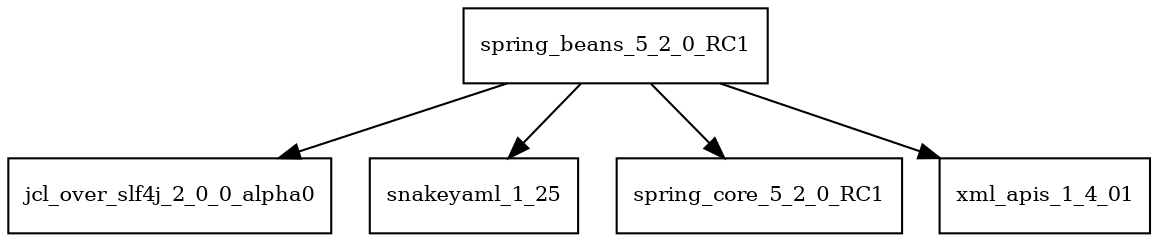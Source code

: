 digraph spring_beans_5_2_0_RC1_dependencies {
  node [shape = box, fontsize=10.0];
  spring_beans_5_2_0_RC1 -> jcl_over_slf4j_2_0_0_alpha0;
  spring_beans_5_2_0_RC1 -> snakeyaml_1_25;
  spring_beans_5_2_0_RC1 -> spring_core_5_2_0_RC1;
  spring_beans_5_2_0_RC1 -> xml_apis_1_4_01;
}
